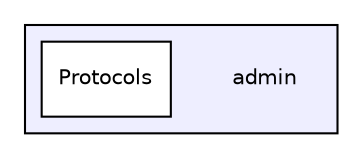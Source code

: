 digraph "admin/" {
  compound=true
  node [ fontsize="10", fontname="Helvetica"];
  edge [ labelfontsize="10", labelfontname="Helvetica"];
  subgraph clusterdir_b56013ff87e0b8a9fb902ef4a07a6990 {
    graph [ bgcolor="#eeeeff", pencolor="black", label="" URL="dir_b56013ff87e0b8a9fb902ef4a07a6990.html"];
    dir_b56013ff87e0b8a9fb902ef4a07a6990 [shape=plaintext label="admin"];
    dir_07221d5515ff62c5293f0ad2c62267a9 [shape=box label="Protocols" color="black" fillcolor="white" style="filled" URL="dir_07221d5515ff62c5293f0ad2c62267a9.html"];
  }
}
